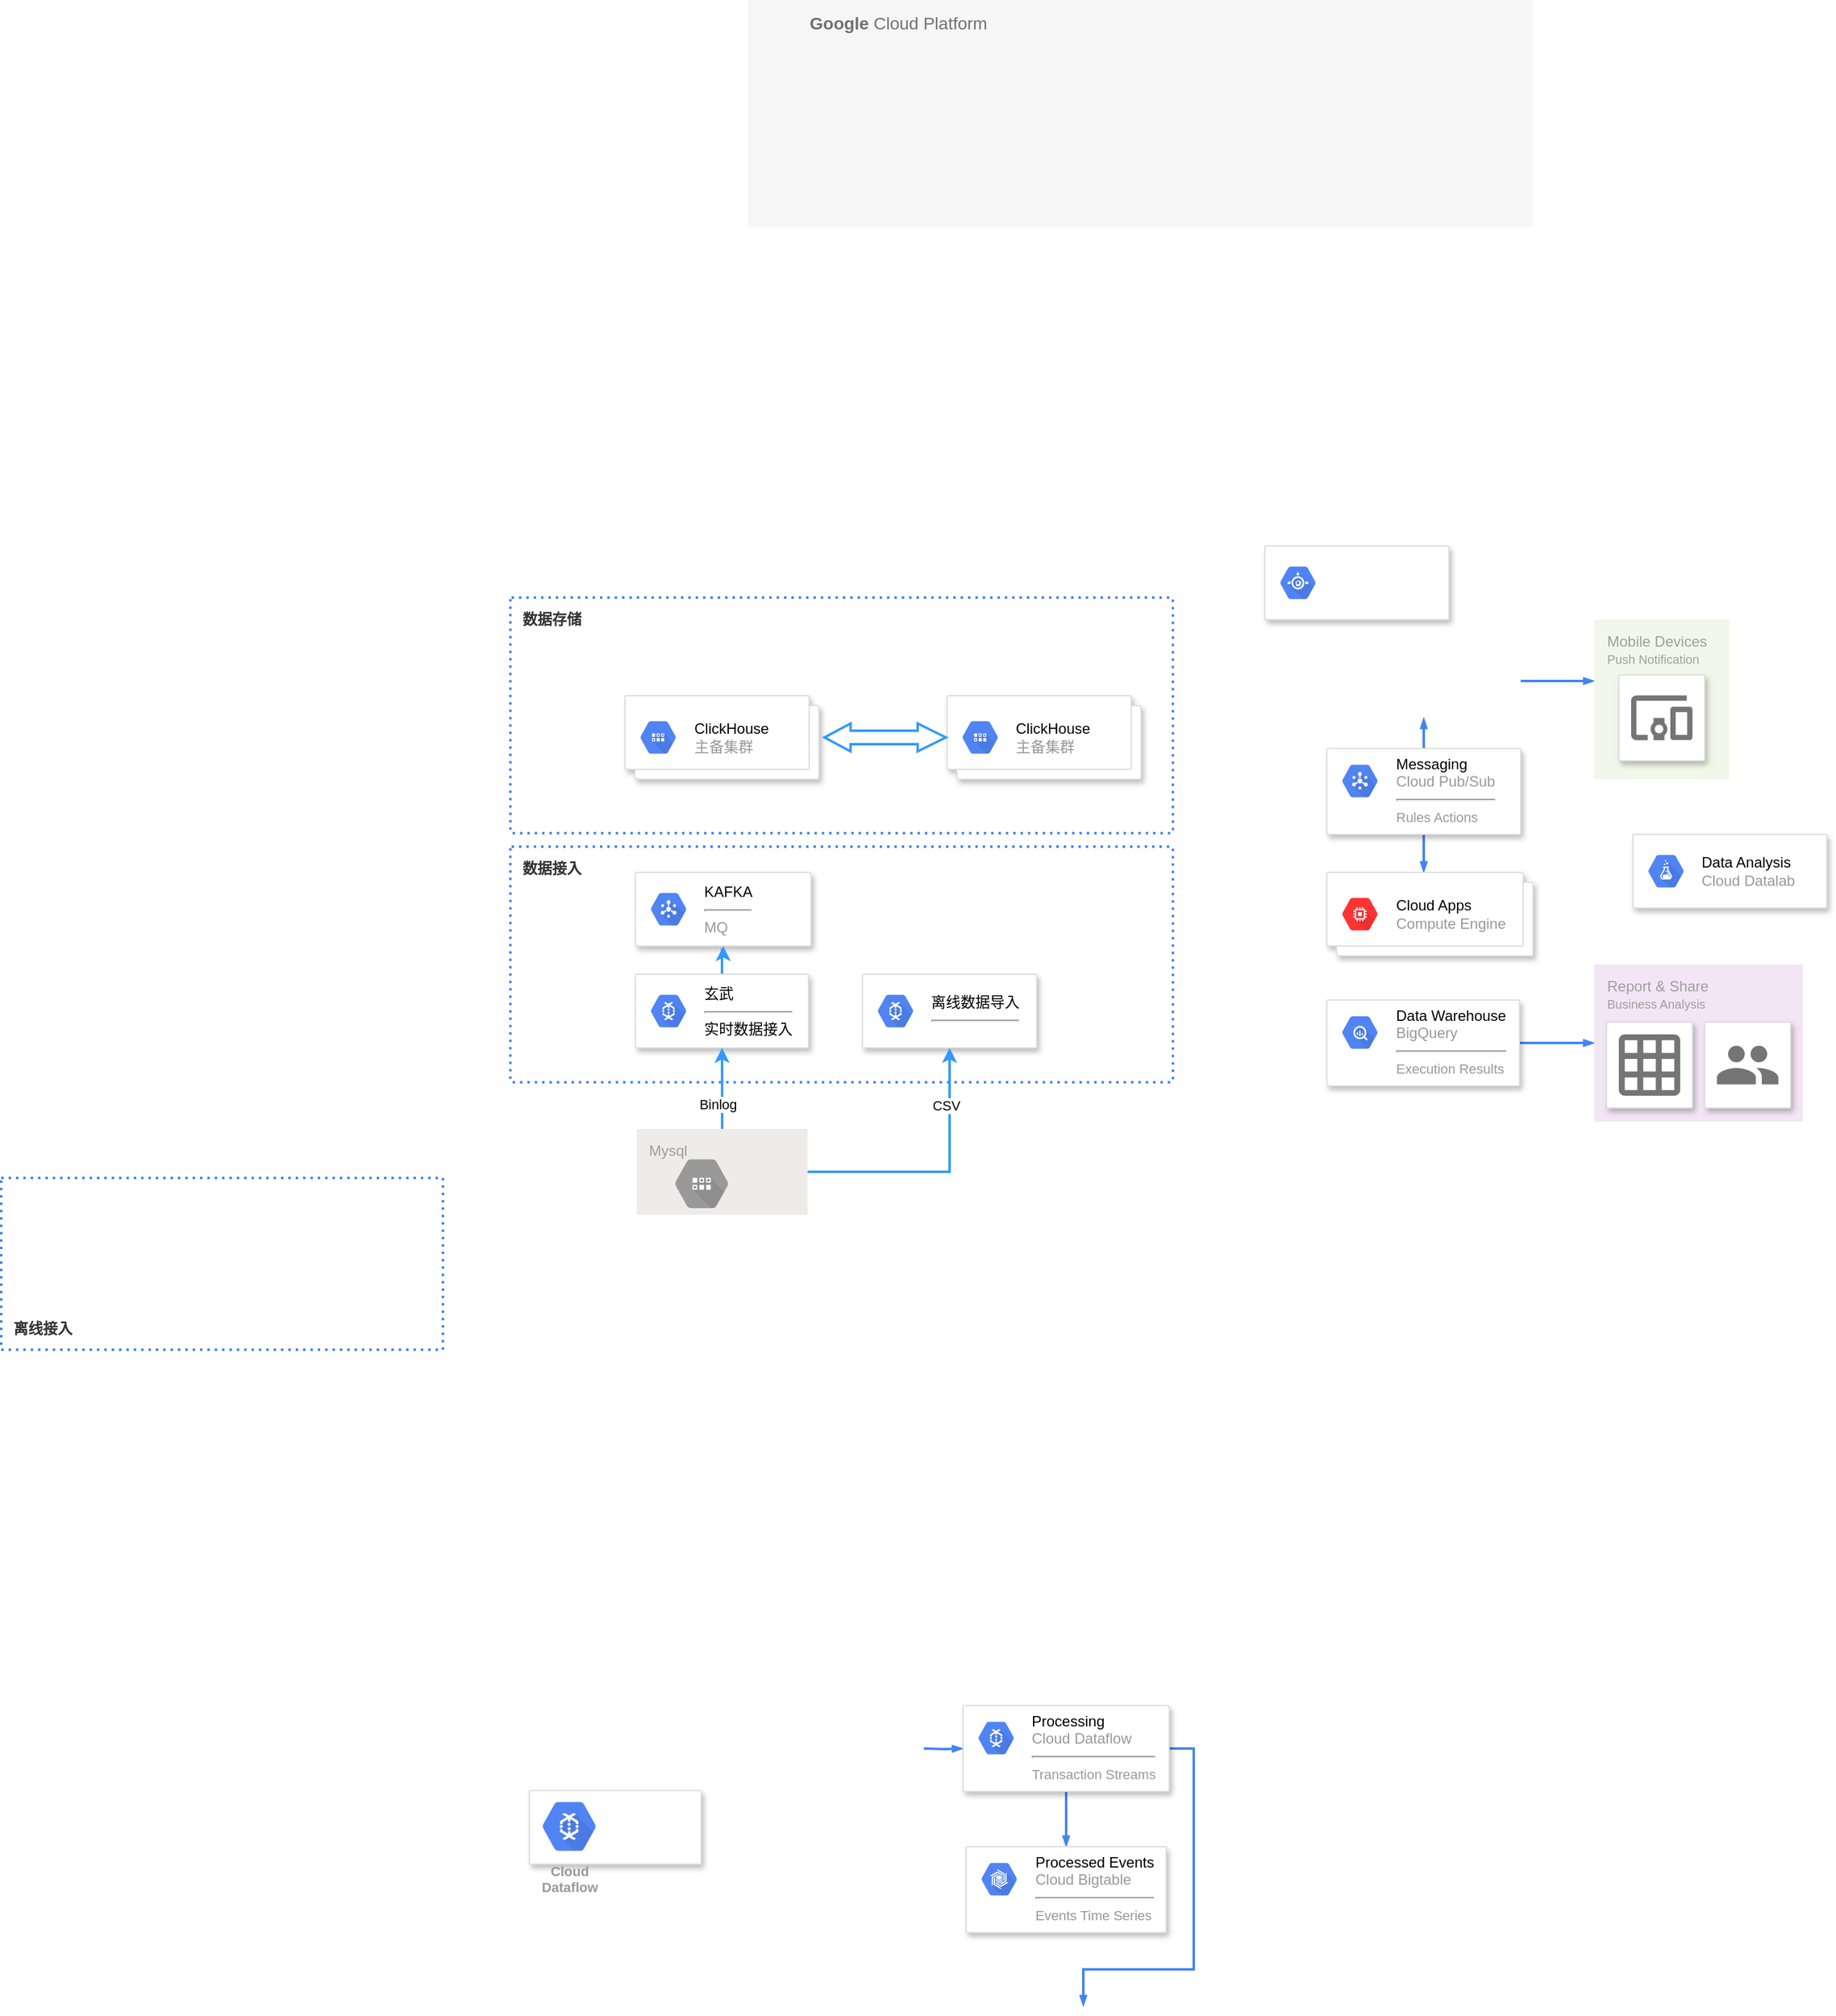 <mxfile version="16.1.0" type="github">
  <diagram id="d1ab7348-05c3-a1e3-ca4d-12c340fd6b49" name="Page-1">
    <mxGraphModel dx="1987" dy="1315" grid="1" gridSize="10" guides="1" tooltips="1" connect="1" arrows="1" fold="1" page="1" pageScale="1" pageWidth="1169" pageHeight="827" background="none" math="0" shadow="0">
      <root>
        <mxCell id="0" />
        <mxCell id="1" parent="0" />
        <mxCell id="nKkKjA_qCFoO7XmgPcaf-463" value="数据存储" style="rounded=1;absoluteArcSize=1;arcSize=2;html=1;strokeColor=#4284F3;gradientColor=none;shadow=0;dashed=1;fontSize=12;fontColor=#333333;align=left;verticalAlign=top;spacing=10;spacingTop=-4;fillColor=none;dashPattern=1 2;strokeWidth=2;fontStyle=1" vertex="1" parent="1">
          <mxGeometry x="15" y="77" width="540" height="192" as="geometry" />
        </mxCell>
        <mxCell id="2" value="&lt;b&gt;Google &lt;/b&gt;Cloud Platform" style="fillColor=#F6F6F6;strokeColor=none;shadow=0;gradientColor=none;fontSize=14;align=left;spacing=10;fontColor=#717171;9E9E9E;verticalAlign=top;spacingTop=-4;fontStyle=0;spacingLeft=40;html=1;" parent="1" vertex="1">
          <mxGeometry x="208.5" y="-410" width="640" height="185" as="geometry" />
        </mxCell>
        <mxCell id="341" value="数据接入" style="rounded=1;absoluteArcSize=1;arcSize=2;html=1;strokeColor=#4284F3;gradientColor=none;shadow=0;dashed=1;fontSize=12;fontColor=#333333;align=left;verticalAlign=top;spacing=10;spacingTop=-4;fillColor=none;dashPattern=1 2;strokeWidth=2;fontStyle=1" parent="1" vertex="1">
          <mxGeometry x="15" y="280" width="540" height="192" as="geometry" />
        </mxCell>
        <mxCell id="355" value="&lt;div&gt;&lt;span style=&quot;line-height: 18.8&quot;&gt;离线接入&lt;/span&gt;&lt;/div&gt;" style="rounded=1;absoluteArcSize=1;arcSize=0;html=1;strokeColor=#4284F3;gradientColor=none;shadow=0;dashed=1;fontSize=12;fontColor=#333333;align=left;verticalAlign=top;spacing=10;spacingTop=-4;fillColor=none;dashPattern=1 2;strokeWidth=2;fontStyle=1" parent="1" vertex="1">
          <mxGeometry x="-400" y="550" width="360" height="140" as="geometry" />
        </mxCell>
        <mxCell id="399" style="edgeStyle=orthogonalEdgeStyle;rounded=0;html=1;dashed=0;labelBackgroundColor=none;startArrow=none;startFill=0;startSize=4;endArrow=blockThin;endFill=1;endSize=4;strokeColor=#4284F3;strokeWidth=2;fontSize=12;" parent="1" target="363" edge="1">
          <mxGeometry relative="1" as="geometry">
            <mxPoint x="352" y="1015" as="sourcePoint" />
          </mxGeometry>
        </mxCell>
        <mxCell id="400" style="edgeStyle=orthogonalEdgeStyle;rounded=0;html=1;exitX=0.5;exitY=1;dashed=0;labelBackgroundColor=none;startArrow=none;startFill=0;startSize=4;endArrow=blockThin;endFill=1;endSize=4;strokeColor=#4284F3;strokeWidth=2;fontSize=12;" parent="1" source="363" target="369" edge="1">
          <mxGeometry relative="1" as="geometry" />
        </mxCell>
        <mxCell id="405" style="edgeStyle=orthogonalEdgeStyle;rounded=0;html=1;dashed=0;labelBackgroundColor=none;startArrow=none;startFill=0;startSize=4;endArrow=blockThin;endFill=1;endSize=4;strokeColor=#4284F3;strokeWidth=2;fontSize=12;" parent="1" source="363" edge="1">
          <mxGeometry relative="1" as="geometry">
            <Array as="points">
              <mxPoint x="572" y="1015" />
              <mxPoint x="572" y="1195" />
              <mxPoint x="482" y="1195" />
            </Array>
            <mxPoint x="482" y="1225" as="targetPoint" />
          </mxGeometry>
        </mxCell>
        <mxCell id="363" value="" style="strokeColor=#dddddd;fillColor=#ffffff;shadow=1;strokeWidth=1;rounded=1;absoluteArcSize=1;arcSize=2;fontSize=12;fontColor=#9E9E9E;align=center;html=1;" parent="1" vertex="1">
          <mxGeometry x="384" y="980" width="168" height="70" as="geometry" />
        </mxCell>
        <mxCell id="364" value="&lt;font color=&quot;#000000&quot;&gt;Processing&lt;/font&gt;&lt;br&gt;Cloud Dataflow&lt;hr&gt;&lt;font style=&quot;font-size: 11px&quot;&gt;Transaction Streams&lt;/font&gt;" style="dashed=0;connectable=0;html=1;fillColor=#5184F3;strokeColor=none;shape=mxgraph.gcp2.hexIcon;prIcon=cloud_dataflow;part=1;labelPosition=right;verticalLabelPosition=middle;align=left;verticalAlign=top;spacingLeft=5;fontColor=#999999;fontSize=12;spacingTop=-8;" parent="363" vertex="1">
          <mxGeometry width="44" height="39" relative="1" as="geometry">
            <mxPoint x="5" y="7" as="offset" />
          </mxGeometry>
        </mxCell>
        <mxCell id="369" value="" style="strokeColor=#dddddd;fillColor=#ffffff;shadow=1;strokeWidth=1;rounded=1;absoluteArcSize=1;arcSize=2;fontSize=12;fontColor=#9E9E9E;align=center;html=1;" parent="1" vertex="1">
          <mxGeometry x="386.5" y="1095" width="163" height="70" as="geometry" />
        </mxCell>
        <mxCell id="370" value="&lt;font color=&quot;#000000&quot;&gt;Processed Events&lt;/font&gt;&lt;br&gt;Cloud Bigtable&lt;hr&gt;&lt;font style=&quot;font-size: 11px&quot;&gt;Events Time Series&lt;/font&gt;" style="dashed=0;connectable=0;html=1;fillColor=#5184F3;strokeColor=none;shape=mxgraph.gcp2.hexIcon;prIcon=cloud_bigtable;part=1;labelPosition=right;verticalLabelPosition=middle;align=left;verticalAlign=top;spacingLeft=5;fontColor=#999999;fontSize=12;spacingTop=-8;" parent="369" vertex="1">
          <mxGeometry width="44" height="39" relative="1" as="geometry">
            <mxPoint x="5" y="7" as="offset" />
          </mxGeometry>
        </mxCell>
        <mxCell id="408" style="edgeStyle=orthogonalEdgeStyle;rounded=0;html=1;dashed=0;labelBackgroundColor=none;startArrow=none;startFill=0;startSize=4;endArrow=blockThin;endFill=1;endSize=4;strokeColor=#4284F3;strokeWidth=2;fontSize=12;" parent="1" target="388" edge="1">
          <mxGeometry relative="1" as="geometry">
            <Array as="points">
              <mxPoint x="888.5" y="145" />
              <mxPoint x="888.5" y="145" />
            </Array>
            <mxPoint x="838.5" y="145" as="sourcePoint" />
          </mxGeometry>
        </mxCell>
        <mxCell id="409" style="edgeStyle=orthogonalEdgeStyle;rounded=0;html=1;dashed=0;labelBackgroundColor=none;startArrow=none;startFill=0;startSize=4;endArrow=blockThin;endFill=1;endSize=4;strokeColor=#4284F3;strokeWidth=2;fontSize=12;" parent="1" source="380" edge="1">
          <mxGeometry relative="1" as="geometry">
            <mxPoint x="759.5" y="175" as="targetPoint" />
          </mxGeometry>
        </mxCell>
        <mxCell id="410" style="edgeStyle=orthogonalEdgeStyle;rounded=0;html=1;dashed=0;labelBackgroundColor=none;startArrow=none;startFill=0;startSize=4;endArrow=blockThin;endFill=1;endSize=4;strokeColor=#4284F3;strokeWidth=2;fontSize=12;" parent="1" source="380" target="382" edge="1">
          <mxGeometry relative="1" as="geometry">
            <Array as="points">
              <mxPoint x="759.5" y="295" />
              <mxPoint x="759.5" y="295" />
            </Array>
          </mxGeometry>
        </mxCell>
        <mxCell id="380" value="" style="strokeColor=#dddddd;fillColor=#ffffff;shadow=1;strokeWidth=1;rounded=1;absoluteArcSize=1;arcSize=2;fontSize=12;fontColor=#9E9E9E;align=center;html=1;" parent="1" vertex="1">
          <mxGeometry x="680.5" y="200" width="158" height="70" as="geometry" />
        </mxCell>
        <mxCell id="381" value="&lt;font color=&quot;#000000&quot;&gt;Messaging&lt;/font&gt;&lt;br&gt;Cloud Pub/Sub&lt;hr&gt;&lt;font style=&quot;font-size: 11px&quot;&gt;Rules Actions&lt;/font&gt;" style="dashed=0;connectable=0;html=1;fillColor=#5184F3;strokeColor=none;shape=mxgraph.gcp2.hexIcon;prIcon=cloud_pubsub;part=1;labelPosition=right;verticalLabelPosition=middle;align=left;verticalAlign=top;spacingLeft=5;fontColor=#999999;fontSize=12;spacingTop=-8;" parent="380" vertex="1">
          <mxGeometry width="44" height="39" relative="1" as="geometry">
            <mxPoint x="5" y="7" as="offset" />
          </mxGeometry>
        </mxCell>
        <mxCell id="382" value="" style="shape=mxgraph.gcp2.doubleRect;strokeColor=#dddddd;fillColor=#ffffff;shadow=1;strokeWidth=1;fontSize=12;fontColor=#9E9E9E;align=center;html=1;" parent="1" vertex="1">
          <mxGeometry x="680.5" y="301" width="168" height="68" as="geometry" />
        </mxCell>
        <mxCell id="383" value="&lt;font color=&quot;#000000&quot;&gt;Cloud Apps&lt;/font&gt;&lt;br&gt;Compute Engine" style="dashed=0;connectable=0;html=1;fillColor=#FF3333;strokeColor=none;shape=mxgraph.gcp2.hexIcon;prIcon=compute_engine;part=1;labelPosition=right;verticalLabelPosition=middle;align=left;verticalAlign=middle;spacingLeft=5;fontColor=#999999;fontSize=12;" parent="382" vertex="1">
          <mxGeometry y="0.5" width="44" height="39" relative="1" as="geometry">
            <mxPoint x="5" y="-19.5" as="offset" />
          </mxGeometry>
        </mxCell>
        <mxCell id="411" style="edgeStyle=orthogonalEdgeStyle;rounded=0;html=1;dashed=0;labelBackgroundColor=none;startArrow=none;startFill=0;startSize=4;endArrow=blockThin;endFill=1;endSize=4;strokeColor=#4284F3;strokeWidth=2;fontSize=12;" parent="1" source="384" target="391" edge="1">
          <mxGeometry relative="1" as="geometry" />
        </mxCell>
        <mxCell id="384" value="" style="strokeColor=#dddddd;fillColor=#ffffff;shadow=1;strokeWidth=1;rounded=1;absoluteArcSize=1;arcSize=2;fontSize=12;fontColor=#9E9E9E;align=center;html=1;" parent="1" vertex="1">
          <mxGeometry x="680.5" y="405" width="157" height="70" as="geometry" />
        </mxCell>
        <mxCell id="385" value="&lt;font color=&quot;#000000&quot;&gt;Data Warehouse&lt;/font&gt;&lt;br&gt;BigQuery&lt;hr&gt;&lt;font style=&quot;font-size: 11px&quot;&gt;Execution Results&lt;/font&gt;" style="dashed=0;connectable=0;html=1;fillColor=#5184F3;strokeColor=none;shape=mxgraph.gcp2.hexIcon;prIcon=bigquery;part=1;labelPosition=right;verticalLabelPosition=middle;align=left;verticalAlign=top;spacingLeft=5;fontColor=#999999;fontSize=12;spacingTop=-8;" parent="384" vertex="1">
          <mxGeometry width="44" height="39" relative="1" as="geometry">
            <mxPoint x="5" y="7" as="offset" />
          </mxGeometry>
        </mxCell>
        <mxCell id="386" value="" style="strokeColor=#dddddd;fillColor=#ffffff;shadow=1;strokeWidth=1;rounded=1;absoluteArcSize=1;arcSize=2;fontSize=12;fontColor=#9E9E9E;align=center;html=1;" parent="1" vertex="1">
          <mxGeometry x="930" y="270" width="158" height="60" as="geometry" />
        </mxCell>
        <mxCell id="387" value="&lt;font color=&quot;#000000&quot;&gt;Data Analysis&lt;/font&gt;&lt;br&gt;Cloud Datalab" style="dashed=0;connectable=0;html=1;fillColor=#5184F3;strokeColor=none;shape=mxgraph.gcp2.hexIcon;prIcon=cloud_datalab;part=1;labelPosition=right;verticalLabelPosition=middle;align=left;verticalAlign=middle;spacingLeft=5;fontColor=#999999;fontSize=12;" parent="386" vertex="1">
          <mxGeometry y="0.5" width="44" height="39" relative="1" as="geometry">
            <mxPoint x="5" y="-19.5" as="offset" />
          </mxGeometry>
        </mxCell>
        <mxCell id="388" value="Mobile Devices&lt;br&gt;&lt;font style=&quot;font-size: 10px&quot;&gt;Push Notification&lt;/font&gt;&lt;br&gt;" style="rounded=1;absoluteArcSize=1;arcSize=2;html=1;strokeColor=none;gradientColor=none;shadow=0;dashed=0;fontSize=12;fontColor=#9E9E9E;align=left;verticalAlign=top;spacing=10;spacingTop=-4;fillColor=#F1F8E9;" parent="1" vertex="1">
          <mxGeometry x="898.5" y="95" width="110" height="130" as="geometry" />
        </mxCell>
        <mxCell id="389" value="" style="strokeColor=#dddddd;fillColor=#ffffff;shadow=1;strokeWidth=1;rounded=1;absoluteArcSize=1;arcSize=2;labelPosition=center;verticalLabelPosition=middle;align=center;verticalAlign=bottom;spacingLeft=0;fontColor=#999999;fontSize=12;whiteSpace=wrap;spacingBottom=2;html=1;" parent="1" vertex="1">
          <mxGeometry x="918.5" y="140" width="70" height="70" as="geometry" />
        </mxCell>
        <mxCell id="390" value="" style="dashed=0;connectable=0;html=1;fillColor=#757575;strokeColor=none;shape=mxgraph.gcp2.mobile_devices;part=1;" parent="389" vertex="1">
          <mxGeometry x="0.5" width="50" height="36.5" relative="1" as="geometry">
            <mxPoint x="-25" y="16.75" as="offset" />
          </mxGeometry>
        </mxCell>
        <mxCell id="391" value="Report &amp;amp; Share&lt;br&gt;&lt;font style=&quot;font-size: 10px&quot;&gt;Business Analysis&lt;/font&gt;&lt;br&gt;" style="rounded=1;absoluteArcSize=1;arcSize=2;html=1;strokeColor=none;gradientColor=none;shadow=0;dashed=0;fontSize=12;fontColor=#9E9E9E;align=left;verticalAlign=top;spacing=10;spacingTop=-4;fillColor=#F3E5F5;" parent="1" vertex="1">
          <mxGeometry x="898.5" y="376" width="170" height="128" as="geometry" />
        </mxCell>
        <mxCell id="392" value="" style="strokeColor=#dddddd;fillColor=#ffffff;shadow=1;strokeWidth=1;rounded=1;absoluteArcSize=1;arcSize=2;labelPosition=center;verticalLabelPosition=middle;align=center;verticalAlign=bottom;spacingLeft=0;fontColor=#999999;fontSize=12;whiteSpace=wrap;spacingBottom=2;html=1;" parent="1" vertex="1">
          <mxGeometry x="908.5" y="423" width="70" height="70" as="geometry" />
        </mxCell>
        <mxCell id="393" value="" style="dashed=0;connectable=0;html=1;fillColor=#757575;strokeColor=none;shape=mxgraph.gcp2.report;part=1;" parent="392" vertex="1">
          <mxGeometry x="0.5" width="50" height="50" relative="1" as="geometry">
            <mxPoint x="-25" y="10" as="offset" />
          </mxGeometry>
        </mxCell>
        <mxCell id="394" value="" style="strokeColor=#dddddd;fillColor=#ffffff;shadow=1;strokeWidth=1;rounded=1;absoluteArcSize=1;arcSize=2;labelPosition=center;verticalLabelPosition=middle;align=center;verticalAlign=bottom;spacingLeft=0;fontColor=#999999;fontSize=12;whiteSpace=wrap;spacingBottom=2;html=1;" parent="1" vertex="1">
          <mxGeometry x="988.5" y="423" width="70" height="70" as="geometry" />
        </mxCell>
        <mxCell id="395" value="" style="dashed=0;connectable=0;html=1;fillColor=#757575;strokeColor=none;shape=mxgraph.gcp2.users;part=1;" parent="394" vertex="1">
          <mxGeometry x="0.5" width="50" height="31.5" relative="1" as="geometry">
            <mxPoint x="-25" y="19.25" as="offset" />
          </mxGeometry>
        </mxCell>
        <mxCell id="nKkKjA_qCFoO7XmgPcaf-413" value="" style="strokeColor=#dddddd;shadow=1;strokeWidth=1;rounded=1;absoluteArcSize=1;arcSize=2;fillColor=#FFFFFF;" vertex="1" parent="1">
          <mxGeometry x="30.5" y="1049.25" width="140" height="60" as="geometry" />
        </mxCell>
        <mxCell id="nKkKjA_qCFoO7XmgPcaf-420" value="Cloud&#xa;Dataflow" style="sketch=0;html=1;fillColor=#5184F3;strokeColor=none;verticalAlign=top;labelPosition=center;verticalLabelPosition=bottom;align=center;spacingTop=-6;fontSize=11;fontStyle=1;fontColor=#999999;shape=mxgraph.gcp2.hexIcon;prIcon=cloud_dataflow" vertex="1" parent="1">
          <mxGeometry x="30" y="1049.25" width="66" height="58.5" as="geometry" />
        </mxCell>
        <mxCell id="nKkKjA_qCFoO7XmgPcaf-421" value="" style="strokeColor=#dddddd;shadow=1;strokeWidth=1;rounded=1;absoluteArcSize=1;arcSize=2;fontColor=#333333;fillColor=#FFFFFF;" vertex="1" parent="1">
          <mxGeometry x="302" y="384" width="142" height="60" as="geometry" />
        </mxCell>
        <mxCell id="nKkKjA_qCFoO7XmgPcaf-422" value="&lt;font color=&quot;#000000&quot;&gt;离线数据导入&lt;/font&gt;&lt;hr&gt;" style="sketch=0;dashed=0;connectable=0;html=1;fillColor=#5184F3;strokeColor=none;shape=mxgraph.gcp2.hexIcon;prIcon=cloud_dataflow;part=1;labelPosition=right;verticalLabelPosition=middle;align=left;verticalAlign=middle;spacingLeft=5;fontColor=#999999;fontSize=12;" vertex="1" parent="nKkKjA_qCFoO7XmgPcaf-421">
          <mxGeometry y="0.5" width="44" height="39" relative="1" as="geometry">
            <mxPoint x="5" y="-19.5" as="offset" />
          </mxGeometry>
        </mxCell>
        <mxCell id="nKkKjA_qCFoO7XmgPcaf-423" value="" style="strokeColor=#dddddd;shadow=1;strokeWidth=1;rounded=1;absoluteArcSize=1;arcSize=2;fontColor=#333333;fillColor=#FFFFFF;" vertex="1" parent="1">
          <mxGeometry x="117" y="301" width="143" height="60" as="geometry" />
        </mxCell>
        <mxCell id="nKkKjA_qCFoO7XmgPcaf-424" value="&lt;font color=&quot;#000000&quot;&gt;KAFKA&lt;br&gt;&lt;/font&gt;&lt;hr&gt;MQ" style="sketch=0;dashed=0;connectable=0;html=1;fillColor=#5184F3;strokeColor=none;shape=mxgraph.gcp2.hexIcon;prIcon=cloud_pubsub;part=1;labelPosition=right;verticalLabelPosition=middle;align=left;verticalAlign=middle;spacingLeft=5;fontColor=#999999;fontSize=12;" vertex="1" parent="nKkKjA_qCFoO7XmgPcaf-423">
          <mxGeometry y="0.5" width="44" height="39" relative="1" as="geometry">
            <mxPoint x="5" y="-19.5" as="offset" />
          </mxGeometry>
        </mxCell>
        <mxCell id="nKkKjA_qCFoO7XmgPcaf-462" style="edgeStyle=orthogonalEdgeStyle;rounded=0;orthogonalLoop=1;jettySize=auto;html=1;exitX=0.5;exitY=0;exitDx=0;exitDy=0;fontColor=#000000;strokeColor=#3399FF;strokeWidth=2;" edge="1" parent="1" source="nKkKjA_qCFoO7XmgPcaf-436" target="nKkKjA_qCFoO7XmgPcaf-423">
          <mxGeometry relative="1" as="geometry" />
        </mxCell>
        <mxCell id="nKkKjA_qCFoO7XmgPcaf-436" value="" style="strokeColor=#dddddd;shadow=1;strokeWidth=1;rounded=1;absoluteArcSize=1;arcSize=2;fontColor=#000000;fillColor=#FFFFFF;" vertex="1" parent="1">
          <mxGeometry x="117" y="384" width="141" height="60" as="geometry" />
        </mxCell>
        <mxCell id="nKkKjA_qCFoO7XmgPcaf-437" value="&lt;font color=&quot;#000000&quot;&gt;玄武&lt;/font&gt;&lt;hr&gt;&lt;font color=&quot;#000000&quot;&gt;实时数据接入&lt;/font&gt;" style="sketch=0;dashed=0;connectable=0;html=1;fillColor=#5184F3;strokeColor=none;shape=mxgraph.gcp2.hexIcon;prIcon=cloud_dataflow;part=1;labelPosition=right;verticalLabelPosition=middle;align=left;verticalAlign=middle;spacingLeft=5;fontColor=#999999;fontSize=12;" vertex="1" parent="nKkKjA_qCFoO7XmgPcaf-436">
          <mxGeometry y="0.5" width="44" height="39" relative="1" as="geometry">
            <mxPoint x="5" y="-19.5" as="offset" />
          </mxGeometry>
        </mxCell>
        <mxCell id="nKkKjA_qCFoO7XmgPcaf-438" value="" style="strokeColor=#dddddd;fillColor=#ffffff;shadow=1;strokeWidth=1;rounded=1;absoluteArcSize=1;arcSize=2;fontSize=12;fontColor=#9E9E9E;align=center;html=1;" vertex="1" parent="1">
          <mxGeometry x="630" y="35" width="150" height="60" as="geometry" />
        </mxCell>
        <mxCell id="nKkKjA_qCFoO7XmgPcaf-439" value="" style="dashed=0;connectable=0;html=1;fillColor=#5184F3;strokeColor=none;shape=mxgraph.gcp2.hexIcon;prIcon=app_engine;part=1;labelPosition=right;verticalLabelPosition=middle;align=left;verticalAlign=middle;spacingLeft=5;fontColor=#999999;fontSize=12;" vertex="1" parent="nKkKjA_qCFoO7XmgPcaf-438">
          <mxGeometry y="0.5" width="44" height="39" relative="1" as="geometry">
            <mxPoint x="5" y="-19.5" as="offset" />
          </mxGeometry>
        </mxCell>
        <mxCell id="nKkKjA_qCFoO7XmgPcaf-455" value="" style="shape=mxgraph.gcp2.doubleRect;strokeColor=#dddddd;shadow=1;strokeWidth=1;fontColor=#000000;fillColor=#FFFFFF;" vertex="1" parent="1">
          <mxGeometry x="108.5" y="157" width="158" height="68" as="geometry" />
        </mxCell>
        <mxCell id="nKkKjA_qCFoO7XmgPcaf-456" value="&lt;font color=&quot;#000000&quot;&gt;ClickHouse&lt;/font&gt;&lt;br&gt;主备集群" style="sketch=0;dashed=0;connectable=0;html=1;fillColor=#5184F3;strokeColor=none;shape=mxgraph.gcp2.hexIcon;prIcon=cloud_datastore;part=1;labelPosition=right;verticalLabelPosition=middle;align=left;verticalAlign=middle;spacingLeft=5;fontColor=#999999;fontSize=12;" vertex="1" parent="nKkKjA_qCFoO7XmgPcaf-455">
          <mxGeometry y="0.5" width="44" height="39" relative="1" as="geometry">
            <mxPoint x="5" y="-19.5" as="offset" />
          </mxGeometry>
        </mxCell>
        <mxCell id="nKkKjA_qCFoO7XmgPcaf-457" value="" style="group" vertex="1" connectable="0" parent="1">
          <mxGeometry x="118" y="510" width="139.25" height="74" as="geometry" />
        </mxCell>
        <mxCell id="356" value="Mysql" style="rounded=1;absoluteArcSize=1;arcSize=2;html=1;strokeColor=none;gradientColor=none;shadow=0;dashed=0;fontSize=12;fontColor=#9E9E9E;align=left;verticalAlign=top;spacing=10;spacingTop=-4;fillColor=#EFEBE9;" parent="nKkKjA_qCFoO7XmgPcaf-457" vertex="1">
          <mxGeometry width="139.25" height="70" as="geometry" />
        </mxCell>
        <mxCell id="nKkKjA_qCFoO7XmgPcaf-431" value="" style="sketch=0;html=1;fillColor=#999999;strokeColor=none;verticalAlign=top;labelPosition=center;verticalLabelPosition=bottom;align=center;spacingTop=-6;fontSize=11;fontStyle=1;fontColor=#999999;shape=mxgraph.gcp2.hexIcon;prIcon=cloud_datastore" vertex="1" parent="nKkKjA_qCFoO7XmgPcaf-457">
          <mxGeometry x="20" y="15.5" width="66" height="58.5" as="geometry" />
        </mxCell>
        <mxCell id="nKkKjA_qCFoO7XmgPcaf-458" style="edgeStyle=orthogonalEdgeStyle;rounded=0;orthogonalLoop=1;jettySize=auto;html=1;exitX=0.5;exitY=0;exitDx=0;exitDy=0;entryX=0.5;entryY=1;entryDx=0;entryDy=0;fontColor=#000000;strokeColor=#3399FF;strokeWidth=2;" edge="1" parent="1" source="356" target="nKkKjA_qCFoO7XmgPcaf-436">
          <mxGeometry relative="1" as="geometry" />
        </mxCell>
        <mxCell id="nKkKjA_qCFoO7XmgPcaf-460" value="Binlog" style="edgeLabel;html=1;align=center;verticalAlign=middle;resizable=0;points=[];fontColor=#000000;" vertex="1" connectable="0" parent="nKkKjA_qCFoO7XmgPcaf-458">
          <mxGeometry x="-0.4" y="4" relative="1" as="geometry">
            <mxPoint as="offset" />
          </mxGeometry>
        </mxCell>
        <mxCell id="nKkKjA_qCFoO7XmgPcaf-459" style="edgeStyle=orthogonalEdgeStyle;rounded=0;orthogonalLoop=1;jettySize=auto;html=1;exitX=1;exitY=0.5;exitDx=0;exitDy=0;fontColor=#000000;strokeColor=#3399FF;strokeWidth=2;" edge="1" parent="1" source="356" target="nKkKjA_qCFoO7XmgPcaf-421">
          <mxGeometry relative="1" as="geometry" />
        </mxCell>
        <mxCell id="nKkKjA_qCFoO7XmgPcaf-461" value="CSV" style="edgeLabel;html=1;align=center;verticalAlign=middle;resizable=0;points=[];fontColor=#000000;" vertex="1" connectable="0" parent="nKkKjA_qCFoO7XmgPcaf-459">
          <mxGeometry x="0.57" y="3" relative="1" as="geometry">
            <mxPoint as="offset" />
          </mxGeometry>
        </mxCell>
        <mxCell id="nKkKjA_qCFoO7XmgPcaf-466" value="" style="shape=mxgraph.gcp2.doubleRect;strokeColor=#dddddd;shadow=1;strokeWidth=1;fontColor=#000000;fillColor=#FFFFFF;" vertex="1" parent="1">
          <mxGeometry x="371" y="157" width="158" height="68" as="geometry" />
        </mxCell>
        <mxCell id="nKkKjA_qCFoO7XmgPcaf-467" value="&lt;font color=&quot;#000000&quot;&gt;ClickHouse&lt;/font&gt;&lt;br&gt;主备集群" style="sketch=0;dashed=0;connectable=0;html=1;fillColor=#5184F3;strokeColor=none;shape=mxgraph.gcp2.hexIcon;prIcon=cloud_datastore;part=1;labelPosition=right;verticalLabelPosition=middle;align=left;verticalAlign=middle;spacingLeft=5;fontColor=#999999;fontSize=12;" vertex="1" parent="nKkKjA_qCFoO7XmgPcaf-466">
          <mxGeometry y="0.5" width="44" height="39" relative="1" as="geometry">
            <mxPoint x="5" y="-19.5" as="offset" />
          </mxGeometry>
        </mxCell>
        <mxCell id="nKkKjA_qCFoO7XmgPcaf-468" value="" style="shape=flexArrow;endArrow=classic;startArrow=classic;html=1;rounded=0;fontColor=#000000;strokeColor=#3399FF;strokeWidth=2;startWidth=9.697;startSize=6.424;endWidth=9.697;endSize=7.009;entryX=0;entryY=0.5;entryDx=0;entryDy=0;" edge="1" parent="1" target="nKkKjA_qCFoO7XmgPcaf-466">
          <mxGeometry width="100" height="100" relative="1" as="geometry">
            <mxPoint x="270" y="191" as="sourcePoint" />
            <mxPoint x="320" y="190.78" as="targetPoint" />
          </mxGeometry>
        </mxCell>
      </root>
    </mxGraphModel>
  </diagram>
</mxfile>
